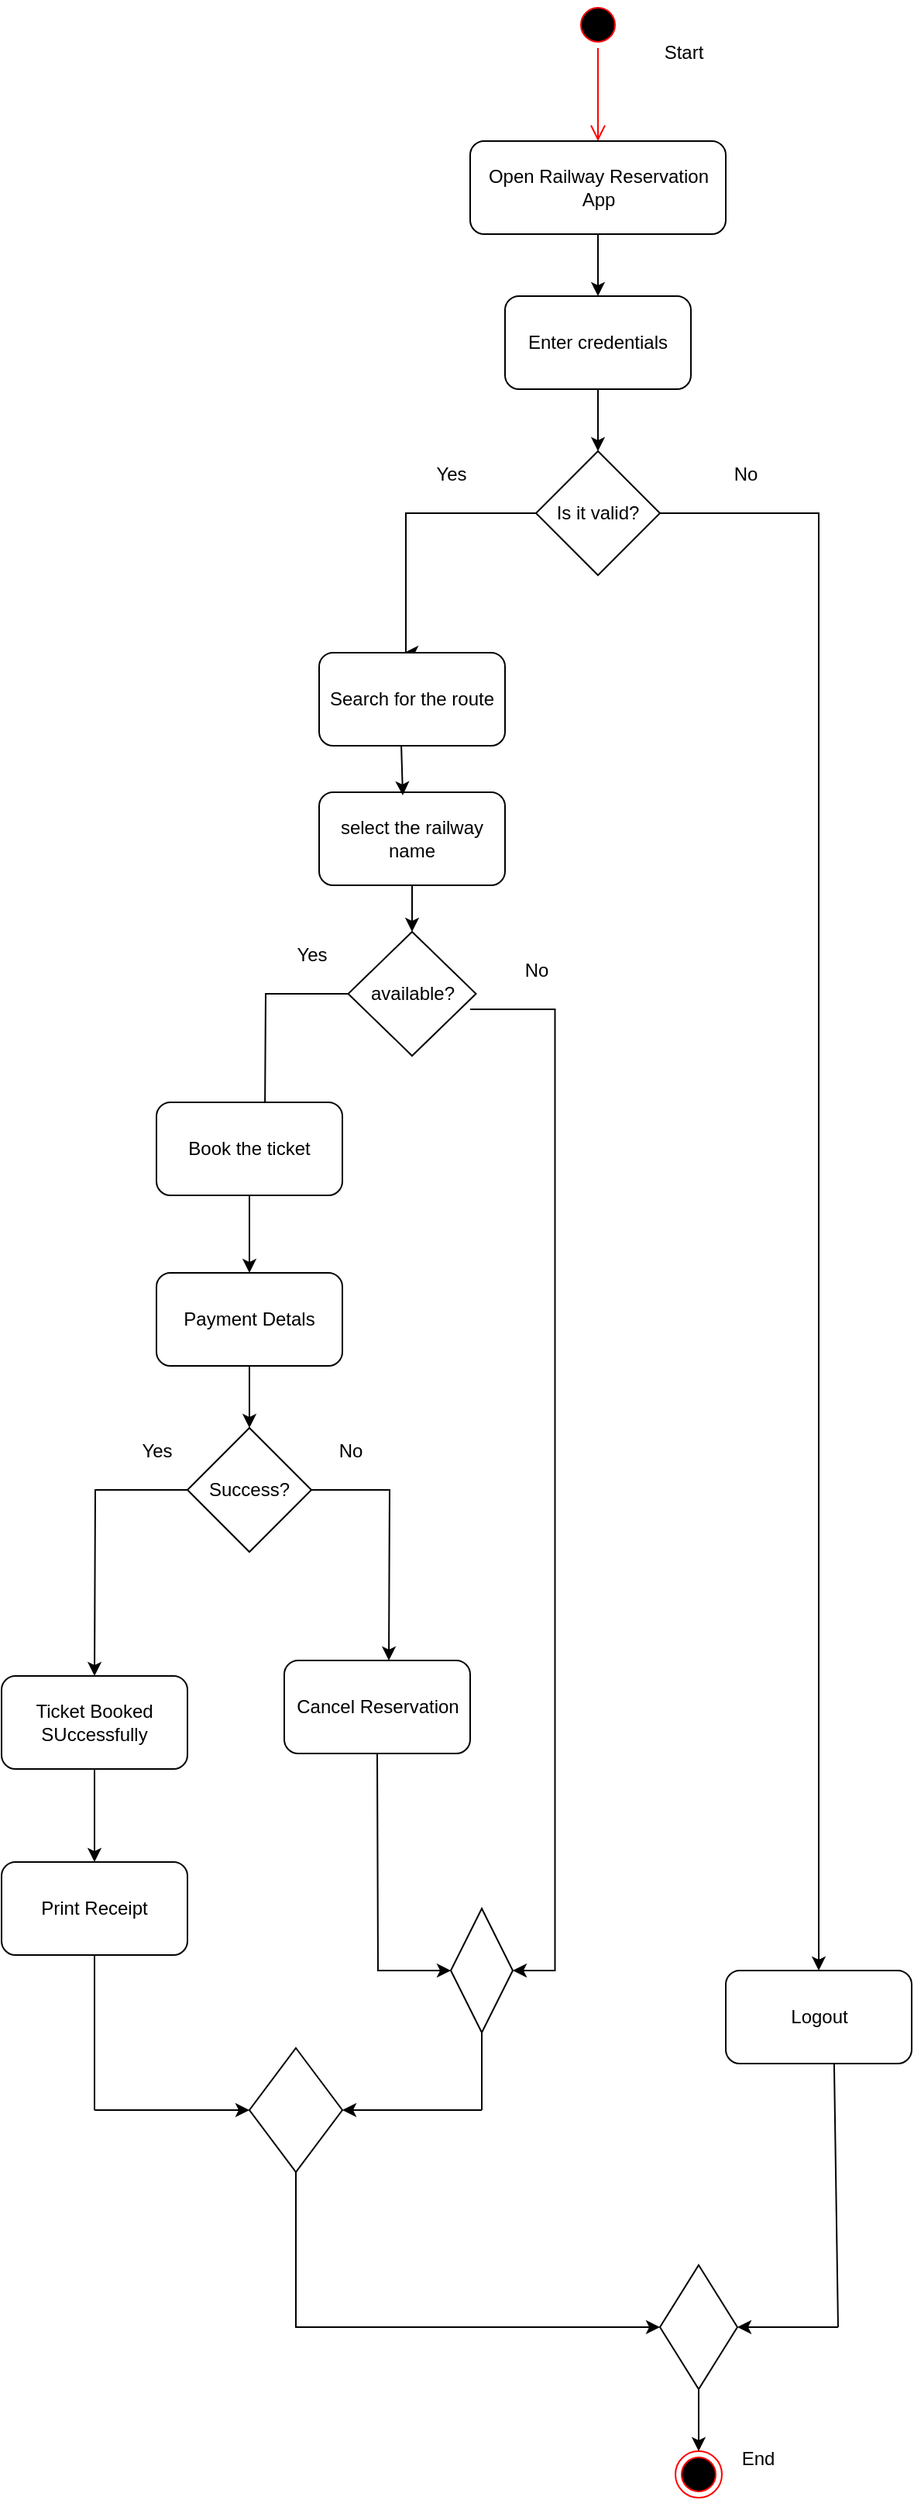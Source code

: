 <mxfile version="26.2.13">
  <diagram name="Page-1" id="EVCxEooB--tThAIH8C7H">
    <mxGraphModel dx="1028" dy="556" grid="1" gridSize="10" guides="1" tooltips="1" connect="1" arrows="1" fold="1" page="1" pageScale="1" pageWidth="1169" pageHeight="1654" math="0" shadow="0">
      <root>
        <mxCell id="0" />
        <mxCell id="1" parent="0" />
        <mxCell id="hVTnoMYZ2rH9OH8xPNWf-6" value="" style="ellipse;html=1;shape=startState;fillColor=#000000;strokeColor=#ff0000;" vertex="1" parent="1">
          <mxGeometry x="430" y="10" width="30" height="30" as="geometry" />
        </mxCell>
        <mxCell id="hVTnoMYZ2rH9OH8xPNWf-7" value="" style="edgeStyle=orthogonalEdgeStyle;html=1;verticalAlign=bottom;endArrow=open;endSize=8;strokeColor=#ff0000;rounded=0;" edge="1" source="hVTnoMYZ2rH9OH8xPNWf-6" parent="1">
          <mxGeometry relative="1" as="geometry">
            <mxPoint x="445" y="100" as="targetPoint" />
          </mxGeometry>
        </mxCell>
        <mxCell id="hVTnoMYZ2rH9OH8xPNWf-8" value="Open Railway Reservation App" style="rounded=1;whiteSpace=wrap;html=1;" vertex="1" parent="1">
          <mxGeometry x="362.5" y="100" width="165" height="60" as="geometry" />
        </mxCell>
        <mxCell id="hVTnoMYZ2rH9OH8xPNWf-9" value="Enter credentials" style="rounded=1;whiteSpace=wrap;html=1;" vertex="1" parent="1">
          <mxGeometry x="385" y="200" width="120" height="60" as="geometry" />
        </mxCell>
        <mxCell id="hVTnoMYZ2rH9OH8xPNWf-10" value="" style="endArrow=classic;html=1;rounded=0;exitX=0.5;exitY=1;exitDx=0;exitDy=0;entryX=0.5;entryY=0;entryDx=0;entryDy=0;" edge="1" parent="1" source="hVTnoMYZ2rH9OH8xPNWf-8" target="hVTnoMYZ2rH9OH8xPNWf-9">
          <mxGeometry width="50" height="50" relative="1" as="geometry">
            <mxPoint x="400" y="270" as="sourcePoint" />
            <mxPoint x="450" y="200" as="targetPoint" />
          </mxGeometry>
        </mxCell>
        <mxCell id="hVTnoMYZ2rH9OH8xPNWf-13" style="edgeStyle=orthogonalEdgeStyle;rounded=0;orthogonalLoop=1;jettySize=auto;html=1;exitX=1;exitY=0.5;exitDx=0;exitDy=0;entryX=0.5;entryY=0;entryDx=0;entryDy=0;" edge="1" parent="1" source="hVTnoMYZ2rH9OH8xPNWf-12" target="hVTnoMYZ2rH9OH8xPNWf-46">
          <mxGeometry relative="1" as="geometry">
            <mxPoint x="580" y="1060" as="targetPoint" />
          </mxGeometry>
        </mxCell>
        <mxCell id="hVTnoMYZ2rH9OH8xPNWf-14" style="edgeStyle=orthogonalEdgeStyle;rounded=0;orthogonalLoop=1;jettySize=auto;html=1;" edge="1" parent="1" source="hVTnoMYZ2rH9OH8xPNWf-12">
          <mxGeometry relative="1" as="geometry">
            <mxPoint x="320" y="430" as="targetPoint" />
            <Array as="points">
              <mxPoint x="321" y="340" />
            </Array>
          </mxGeometry>
        </mxCell>
        <mxCell id="hVTnoMYZ2rH9OH8xPNWf-12" value="Is it valid?" style="rhombus;whiteSpace=wrap;html=1;" vertex="1" parent="1">
          <mxGeometry x="405" y="300" width="80" height="80" as="geometry" />
        </mxCell>
        <mxCell id="hVTnoMYZ2rH9OH8xPNWf-15" value="" style="endArrow=classic;html=1;rounded=0;exitX=0.5;exitY=1;exitDx=0;exitDy=0;entryX=0.5;entryY=0;entryDx=0;entryDy=0;" edge="1" parent="1" source="hVTnoMYZ2rH9OH8xPNWf-9" target="hVTnoMYZ2rH9OH8xPNWf-12">
          <mxGeometry width="50" height="50" relative="1" as="geometry">
            <mxPoint x="400" y="350" as="sourcePoint" />
            <mxPoint x="450" y="300" as="targetPoint" />
          </mxGeometry>
        </mxCell>
        <mxCell id="hVTnoMYZ2rH9OH8xPNWf-16" value="Search for the route" style="rounded=1;whiteSpace=wrap;html=1;" vertex="1" parent="1">
          <mxGeometry x="265" y="430" width="120" height="60" as="geometry" />
        </mxCell>
        <mxCell id="hVTnoMYZ2rH9OH8xPNWf-17" value="select the railway name" style="rounded=1;whiteSpace=wrap;html=1;" vertex="1" parent="1">
          <mxGeometry x="265" y="520" width="120" height="60" as="geometry" />
        </mxCell>
        <mxCell id="hVTnoMYZ2rH9OH8xPNWf-18" value="" style="endArrow=classic;html=1;rounded=0;exitX=0.442;exitY=1;exitDx=0;exitDy=0;exitPerimeter=0;entryX=0.45;entryY=0.033;entryDx=0;entryDy=0;entryPerimeter=0;" edge="1" parent="1" source="hVTnoMYZ2rH9OH8xPNWf-16" target="hVTnoMYZ2rH9OH8xPNWf-17">
          <mxGeometry width="50" height="50" relative="1" as="geometry">
            <mxPoint x="400" y="650" as="sourcePoint" />
            <mxPoint x="450" y="600" as="targetPoint" />
          </mxGeometry>
        </mxCell>
        <mxCell id="hVTnoMYZ2rH9OH8xPNWf-21" style="edgeStyle=orthogonalEdgeStyle;rounded=0;orthogonalLoop=1;jettySize=auto;html=1;" edge="1" parent="1" source="hVTnoMYZ2rH9OH8xPNWf-20">
          <mxGeometry relative="1" as="geometry">
            <mxPoint x="230" y="730" as="targetPoint" />
          </mxGeometry>
        </mxCell>
        <mxCell id="hVTnoMYZ2rH9OH8xPNWf-22" style="edgeStyle=orthogonalEdgeStyle;rounded=0;orthogonalLoop=1;jettySize=auto;html=1;" edge="1" parent="1">
          <mxGeometry relative="1" as="geometry">
            <mxPoint x="390" y="1280" as="targetPoint" />
            <mxPoint x="362.5" y="660" as="sourcePoint" />
            <Array as="points">
              <mxPoint x="417.25" y="660" />
            </Array>
          </mxGeometry>
        </mxCell>
        <mxCell id="hVTnoMYZ2rH9OH8xPNWf-20" value="available?" style="rhombus;whiteSpace=wrap;html=1;" vertex="1" parent="1">
          <mxGeometry x="283.75" y="610" width="82.5" height="80" as="geometry" />
        </mxCell>
        <mxCell id="hVTnoMYZ2rH9OH8xPNWf-23" value="Book the ticket" style="rounded=1;whiteSpace=wrap;html=1;" vertex="1" parent="1">
          <mxGeometry x="160" y="720" width="120" height="60" as="geometry" />
        </mxCell>
        <mxCell id="hVTnoMYZ2rH9OH8xPNWf-24" value="Yes" style="text;html=1;align=center;verticalAlign=middle;resizable=0;points=[];autosize=1;strokeColor=none;fillColor=none;" vertex="1" parent="1">
          <mxGeometry x="330" y="300" width="40" height="30" as="geometry" />
        </mxCell>
        <mxCell id="hVTnoMYZ2rH9OH8xPNWf-25" value="No" style="text;html=1;align=center;verticalAlign=middle;resizable=0;points=[];autosize=1;strokeColor=none;fillColor=none;" vertex="1" parent="1">
          <mxGeometry x="520" y="300" width="40" height="30" as="geometry" />
        </mxCell>
        <mxCell id="hVTnoMYZ2rH9OH8xPNWf-26" value="" style="endArrow=classic;html=1;rounded=0;exitX=0.5;exitY=1;exitDx=0;exitDy=0;entryX=0.5;entryY=0;entryDx=0;entryDy=0;" edge="1" parent="1" source="hVTnoMYZ2rH9OH8xPNWf-17" target="hVTnoMYZ2rH9OH8xPNWf-20">
          <mxGeometry width="50" height="50" relative="1" as="geometry">
            <mxPoint x="400" y="550" as="sourcePoint" />
            <mxPoint x="330" y="600" as="targetPoint" />
          </mxGeometry>
        </mxCell>
        <mxCell id="hVTnoMYZ2rH9OH8xPNWf-28" value="Payment Detals" style="rounded=1;whiteSpace=wrap;html=1;" vertex="1" parent="1">
          <mxGeometry x="160" y="830" width="120" height="60" as="geometry" />
        </mxCell>
        <mxCell id="hVTnoMYZ2rH9OH8xPNWf-29" value="" style="endArrow=classic;html=1;rounded=0;exitX=0.5;exitY=1;exitDx=0;exitDy=0;entryX=0.5;entryY=0;entryDx=0;entryDy=0;" edge="1" parent="1" source="hVTnoMYZ2rH9OH8xPNWf-23" target="hVTnoMYZ2rH9OH8xPNWf-28">
          <mxGeometry width="50" height="50" relative="1" as="geometry">
            <mxPoint x="400" y="850" as="sourcePoint" />
            <mxPoint x="450" y="800" as="targetPoint" />
          </mxGeometry>
        </mxCell>
        <mxCell id="hVTnoMYZ2rH9OH8xPNWf-30" value="Yes" style="text;html=1;align=center;verticalAlign=middle;resizable=0;points=[];autosize=1;strokeColor=none;fillColor=none;" vertex="1" parent="1">
          <mxGeometry x="240" y="610" width="40" height="30" as="geometry" />
        </mxCell>
        <mxCell id="hVTnoMYZ2rH9OH8xPNWf-31" value="No" style="text;html=1;align=center;verticalAlign=middle;resizable=0;points=[];autosize=1;strokeColor=none;fillColor=none;" vertex="1" parent="1">
          <mxGeometry x="385" y="620" width="40" height="30" as="geometry" />
        </mxCell>
        <mxCell id="hVTnoMYZ2rH9OH8xPNWf-36" style="edgeStyle=orthogonalEdgeStyle;rounded=0;orthogonalLoop=1;jettySize=auto;html=1;" edge="1" parent="1" source="hVTnoMYZ2rH9OH8xPNWf-34">
          <mxGeometry relative="1" as="geometry">
            <mxPoint x="120" y="1090" as="targetPoint" />
          </mxGeometry>
        </mxCell>
        <mxCell id="hVTnoMYZ2rH9OH8xPNWf-37" style="edgeStyle=orthogonalEdgeStyle;rounded=0;orthogonalLoop=1;jettySize=auto;html=1;" edge="1" parent="1" source="hVTnoMYZ2rH9OH8xPNWf-34">
          <mxGeometry relative="1" as="geometry">
            <mxPoint x="310" y="1080" as="targetPoint" />
          </mxGeometry>
        </mxCell>
        <mxCell id="hVTnoMYZ2rH9OH8xPNWf-34" value="Success?" style="rhombus;whiteSpace=wrap;html=1;" vertex="1" parent="1">
          <mxGeometry x="180" y="930" width="80" height="80" as="geometry" />
        </mxCell>
        <mxCell id="hVTnoMYZ2rH9OH8xPNWf-35" value="" style="endArrow=classic;html=1;rounded=0;exitX=0.5;exitY=1;exitDx=0;exitDy=0;entryX=0.5;entryY=0;entryDx=0;entryDy=0;" edge="1" parent="1" source="hVTnoMYZ2rH9OH8xPNWf-28" target="hVTnoMYZ2rH9OH8xPNWf-34">
          <mxGeometry width="50" height="50" relative="1" as="geometry">
            <mxPoint x="400" y="810" as="sourcePoint" />
            <mxPoint x="450" y="760" as="targetPoint" />
          </mxGeometry>
        </mxCell>
        <mxCell id="hVTnoMYZ2rH9OH8xPNWf-38" value="Yes" style="text;html=1;align=center;verticalAlign=middle;resizable=0;points=[];autosize=1;strokeColor=none;fillColor=none;" vertex="1" parent="1">
          <mxGeometry x="140" y="930" width="40" height="30" as="geometry" />
        </mxCell>
        <mxCell id="hVTnoMYZ2rH9OH8xPNWf-39" value="No" style="text;html=1;align=center;verticalAlign=middle;resizable=0;points=[];autosize=1;strokeColor=none;fillColor=none;" vertex="1" parent="1">
          <mxGeometry x="265" y="930" width="40" height="30" as="geometry" />
        </mxCell>
        <mxCell id="hVTnoMYZ2rH9OH8xPNWf-40" value="Ticket Booked SUccessfully" style="rounded=1;whiteSpace=wrap;html=1;" vertex="1" parent="1">
          <mxGeometry x="60" y="1090" width="120" height="60" as="geometry" />
        </mxCell>
        <mxCell id="hVTnoMYZ2rH9OH8xPNWf-41" value="Cancel Reservation" style="rounded=1;whiteSpace=wrap;html=1;" vertex="1" parent="1">
          <mxGeometry x="242.5" y="1080" width="120" height="60" as="geometry" />
        </mxCell>
        <mxCell id="hVTnoMYZ2rH9OH8xPNWf-42" value="" style="endArrow=classic;html=1;rounded=0;exitX=0.5;exitY=1;exitDx=0;exitDy=0;entryX=0.125;entryY=0.6;entryDx=0;entryDy=0;entryPerimeter=0;" edge="1" parent="1" source="hVTnoMYZ2rH9OH8xPNWf-41">
          <mxGeometry width="50" height="50" relative="1" as="geometry">
            <mxPoint x="400" y="1210" as="sourcePoint" />
            <mxPoint x="350" y="1280" as="targetPoint" />
            <Array as="points">
              <mxPoint x="303" y="1280" />
            </Array>
          </mxGeometry>
        </mxCell>
        <mxCell id="hVTnoMYZ2rH9OH8xPNWf-45" value="" style="rhombus;whiteSpace=wrap;html=1;" vertex="1" parent="1">
          <mxGeometry x="350" y="1240" width="40" height="80" as="geometry" />
        </mxCell>
        <mxCell id="hVTnoMYZ2rH9OH8xPNWf-46" value="Logout" style="rounded=1;whiteSpace=wrap;html=1;" vertex="1" parent="1">
          <mxGeometry x="527.5" y="1280" width="120" height="60" as="geometry" />
        </mxCell>
        <mxCell id="hVTnoMYZ2rH9OH8xPNWf-48" value="" style="endArrow=none;html=1;rounded=0;exitX=0.5;exitY=1;exitDx=0;exitDy=0;" edge="1" parent="1" source="hVTnoMYZ2rH9OH8xPNWf-45">
          <mxGeometry width="50" height="50" relative="1" as="geometry">
            <mxPoint x="420" y="1310" as="sourcePoint" />
            <mxPoint x="370" y="1370" as="targetPoint" />
          </mxGeometry>
        </mxCell>
        <mxCell id="hVTnoMYZ2rH9OH8xPNWf-49" value="" style="endArrow=classic;html=1;rounded=0;entryX=1;entryY=0.5;entryDx=0;entryDy=0;" edge="1" parent="1" target="hVTnoMYZ2rH9OH8xPNWf-61">
          <mxGeometry width="50" height="50" relative="1" as="geometry">
            <mxPoint x="370" y="1370" as="sourcePoint" />
            <mxPoint x="480" y="1400" as="targetPoint" />
          </mxGeometry>
        </mxCell>
        <mxCell id="hVTnoMYZ2rH9OH8xPNWf-51" value="" style="endArrow=none;html=1;rounded=0;exitX=0.583;exitY=1;exitDx=0;exitDy=0;exitPerimeter=0;" edge="1" parent="1" source="hVTnoMYZ2rH9OH8xPNWf-46">
          <mxGeometry width="50" height="50" relative="1" as="geometry">
            <mxPoint x="420" y="1310" as="sourcePoint" />
            <mxPoint x="600" y="1510" as="targetPoint" />
          </mxGeometry>
        </mxCell>
        <mxCell id="hVTnoMYZ2rH9OH8xPNWf-53" value="" style="endArrow=classic;html=1;rounded=0;entryX=1;entryY=0.5;entryDx=0;entryDy=0;" edge="1" parent="1" target="hVTnoMYZ2rH9OH8xPNWf-54">
          <mxGeometry width="50" height="50" relative="1" as="geometry">
            <mxPoint x="600" y="1510" as="sourcePoint" />
            <mxPoint x="530" y="1400" as="targetPoint" />
          </mxGeometry>
        </mxCell>
        <mxCell id="hVTnoMYZ2rH9OH8xPNWf-54" value="" style="rhombus;whiteSpace=wrap;html=1;" vertex="1" parent="1">
          <mxGeometry x="485" y="1470" width="50" height="80" as="geometry" />
        </mxCell>
        <mxCell id="hVTnoMYZ2rH9OH8xPNWf-56" value="" style="ellipse;html=1;shape=endState;fillColor=#000000;strokeColor=#ff0000;" vertex="1" parent="1">
          <mxGeometry x="495" y="1590" width="30" height="30" as="geometry" />
        </mxCell>
        <mxCell id="hVTnoMYZ2rH9OH8xPNWf-57" value="Start" style="text;html=1;align=center;verticalAlign=middle;resizable=0;points=[];autosize=1;strokeColor=none;fillColor=none;" vertex="1" parent="1">
          <mxGeometry x="475" y="28" width="50" height="30" as="geometry" />
        </mxCell>
        <mxCell id="hVTnoMYZ2rH9OH8xPNWf-58" value="End" style="text;html=1;align=center;verticalAlign=middle;resizable=0;points=[];autosize=1;strokeColor=none;fillColor=none;" vertex="1" parent="1">
          <mxGeometry x="527.5" y="1580" width="40" height="30" as="geometry" />
        </mxCell>
        <mxCell id="hVTnoMYZ2rH9OH8xPNWf-59" value="Print Receipt" style="rounded=1;whiteSpace=wrap;html=1;" vertex="1" parent="1">
          <mxGeometry x="60" y="1210" width="120" height="60" as="geometry" />
        </mxCell>
        <mxCell id="hVTnoMYZ2rH9OH8xPNWf-60" value="" style="endArrow=classic;html=1;rounded=0;exitX=0.5;exitY=1;exitDx=0;exitDy=0;entryX=0.5;entryY=0;entryDx=0;entryDy=0;" edge="1" parent="1" source="hVTnoMYZ2rH9OH8xPNWf-40" target="hVTnoMYZ2rH9OH8xPNWf-59">
          <mxGeometry width="50" height="50" relative="1" as="geometry">
            <mxPoint x="420" y="1310" as="sourcePoint" />
            <mxPoint x="470" y="1260" as="targetPoint" />
          </mxGeometry>
        </mxCell>
        <mxCell id="hVTnoMYZ2rH9OH8xPNWf-61" value="" style="rhombus;whiteSpace=wrap;html=1;" vertex="1" parent="1">
          <mxGeometry x="220" y="1330" width="60" height="80" as="geometry" />
        </mxCell>
        <mxCell id="hVTnoMYZ2rH9OH8xPNWf-62" value="" style="endArrow=classic;html=1;rounded=0;" edge="1" parent="1" target="hVTnoMYZ2rH9OH8xPNWf-61">
          <mxGeometry width="50" height="50" relative="1" as="geometry">
            <mxPoint x="120" y="1370" as="sourcePoint" />
            <mxPoint x="470" y="1140" as="targetPoint" />
          </mxGeometry>
        </mxCell>
        <mxCell id="hVTnoMYZ2rH9OH8xPNWf-63" value="" style="endArrow=none;html=1;rounded=0;entryX=0.5;entryY=1;entryDx=0;entryDy=0;" edge="1" parent="1" target="hVTnoMYZ2rH9OH8xPNWf-59">
          <mxGeometry width="50" height="50" relative="1" as="geometry">
            <mxPoint x="120" y="1370" as="sourcePoint" />
            <mxPoint x="470" y="1140" as="targetPoint" />
          </mxGeometry>
        </mxCell>
        <mxCell id="hVTnoMYZ2rH9OH8xPNWf-66" value="" style="endArrow=classic;html=1;rounded=0;exitX=0.5;exitY=1;exitDx=0;exitDy=0;" edge="1" parent="1" source="hVTnoMYZ2rH9OH8xPNWf-61">
          <mxGeometry width="50" height="50" relative="1" as="geometry">
            <mxPoint x="275" y="1350" as="sourcePoint" />
            <mxPoint x="485" y="1510" as="targetPoint" />
            <Array as="points">
              <mxPoint x="250" y="1510" />
            </Array>
          </mxGeometry>
        </mxCell>
        <mxCell id="hVTnoMYZ2rH9OH8xPNWf-67" value="" style="endArrow=classic;html=1;rounded=0;exitX=0.5;exitY=1;exitDx=0;exitDy=0;" edge="1" parent="1" source="hVTnoMYZ2rH9OH8xPNWf-54">
          <mxGeometry width="50" height="50" relative="1" as="geometry">
            <mxPoint x="420" y="1430" as="sourcePoint" />
            <mxPoint x="510" y="1590" as="targetPoint" />
          </mxGeometry>
        </mxCell>
      </root>
    </mxGraphModel>
  </diagram>
</mxfile>
